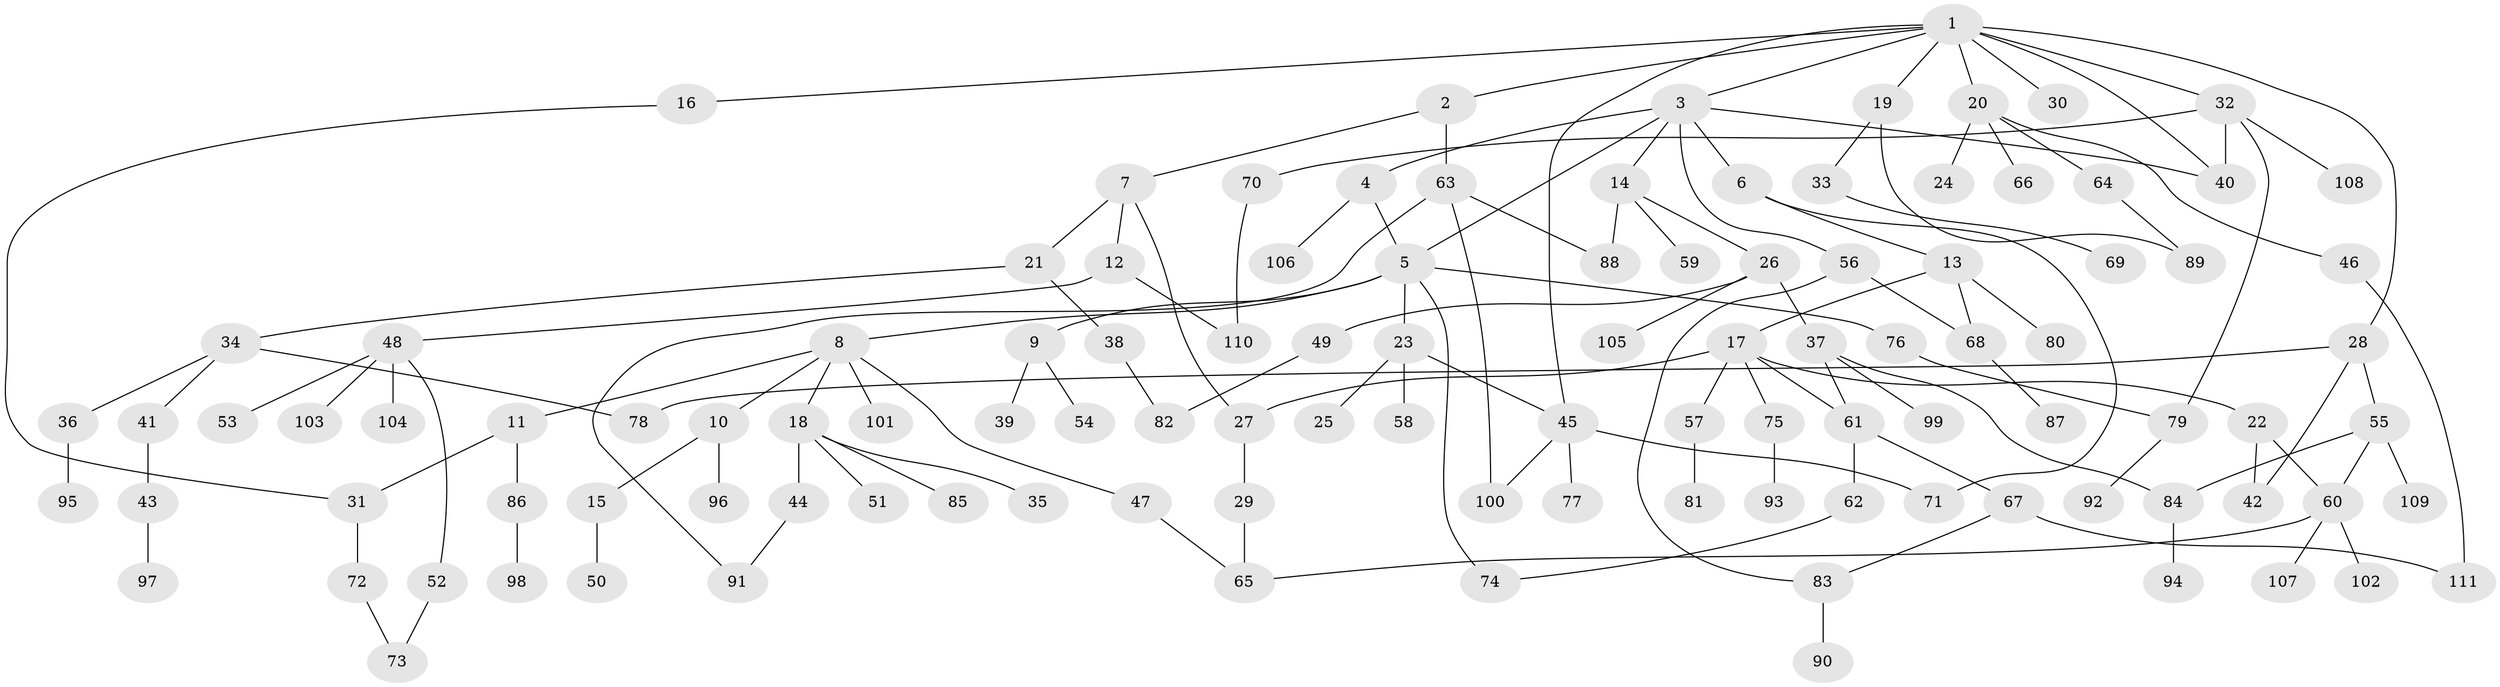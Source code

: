 // coarse degree distribution, {9: 0.022727272727272728, 1: 0.6363636363636364, 4: 0.022727272727272728, 2: 0.13636363636363635, 3: 0.022727272727272728, 7: 0.045454545454545456, 5: 0.045454545454545456, 6: 0.022727272727272728, 12: 0.045454545454545456}
// Generated by graph-tools (version 1.1) at 2025/45/03/04/25 21:45:02]
// undirected, 111 vertices, 136 edges
graph export_dot {
graph [start="1"]
  node [color=gray90,style=filled];
  1;
  2;
  3;
  4;
  5;
  6;
  7;
  8;
  9;
  10;
  11;
  12;
  13;
  14;
  15;
  16;
  17;
  18;
  19;
  20;
  21;
  22;
  23;
  24;
  25;
  26;
  27;
  28;
  29;
  30;
  31;
  32;
  33;
  34;
  35;
  36;
  37;
  38;
  39;
  40;
  41;
  42;
  43;
  44;
  45;
  46;
  47;
  48;
  49;
  50;
  51;
  52;
  53;
  54;
  55;
  56;
  57;
  58;
  59;
  60;
  61;
  62;
  63;
  64;
  65;
  66;
  67;
  68;
  69;
  70;
  71;
  72;
  73;
  74;
  75;
  76;
  77;
  78;
  79;
  80;
  81;
  82;
  83;
  84;
  85;
  86;
  87;
  88;
  89;
  90;
  91;
  92;
  93;
  94;
  95;
  96;
  97;
  98;
  99;
  100;
  101;
  102;
  103;
  104;
  105;
  106;
  107;
  108;
  109;
  110;
  111;
  1 -- 2;
  1 -- 3;
  1 -- 16;
  1 -- 19;
  1 -- 20;
  1 -- 28;
  1 -- 30;
  1 -- 32;
  1 -- 40;
  1 -- 45;
  2 -- 7;
  2 -- 63;
  3 -- 4;
  3 -- 6;
  3 -- 14;
  3 -- 56;
  3 -- 40;
  3 -- 5;
  4 -- 5;
  4 -- 106;
  5 -- 8;
  5 -- 9;
  5 -- 23;
  5 -- 76;
  5 -- 74;
  6 -- 13;
  6 -- 71;
  7 -- 12;
  7 -- 21;
  7 -- 27;
  8 -- 10;
  8 -- 11;
  8 -- 18;
  8 -- 47;
  8 -- 101;
  9 -- 39;
  9 -- 54;
  10 -- 15;
  10 -- 96;
  11 -- 86;
  11 -- 31;
  12 -- 48;
  12 -- 110;
  13 -- 17;
  13 -- 68;
  13 -- 80;
  14 -- 26;
  14 -- 59;
  14 -- 88;
  15 -- 50;
  16 -- 31;
  17 -- 22;
  17 -- 27;
  17 -- 57;
  17 -- 61;
  17 -- 75;
  18 -- 35;
  18 -- 44;
  18 -- 51;
  18 -- 85;
  19 -- 33;
  19 -- 89;
  20 -- 24;
  20 -- 46;
  20 -- 64;
  20 -- 66;
  21 -- 34;
  21 -- 38;
  22 -- 42;
  22 -- 60;
  23 -- 25;
  23 -- 58;
  23 -- 45;
  26 -- 37;
  26 -- 49;
  26 -- 105;
  27 -- 29;
  28 -- 55;
  28 -- 78;
  28 -- 42;
  29 -- 65;
  31 -- 72;
  32 -- 70;
  32 -- 79;
  32 -- 108;
  32 -- 40;
  33 -- 69;
  34 -- 36;
  34 -- 41;
  34 -- 78;
  36 -- 95;
  37 -- 84;
  37 -- 99;
  37 -- 61;
  38 -- 82;
  41 -- 43;
  43 -- 97;
  44 -- 91;
  45 -- 71;
  45 -- 77;
  45 -- 100;
  46 -- 111;
  47 -- 65;
  48 -- 52;
  48 -- 53;
  48 -- 103;
  48 -- 104;
  49 -- 82;
  52 -- 73;
  55 -- 109;
  55 -- 60;
  55 -- 84;
  56 -- 68;
  56 -- 83;
  57 -- 81;
  60 -- 102;
  60 -- 107;
  60 -- 65;
  61 -- 62;
  61 -- 67;
  62 -- 74;
  63 -- 88;
  63 -- 91;
  63 -- 100;
  64 -- 89;
  67 -- 83;
  67 -- 111;
  68 -- 87;
  70 -- 110;
  72 -- 73;
  75 -- 93;
  76 -- 79;
  79 -- 92;
  83 -- 90;
  84 -- 94;
  86 -- 98;
}

